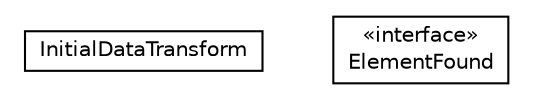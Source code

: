 #!/usr/local/bin/dot
#
# Class diagram 
# Generated by UMLGraph version R5_6-24-gf6e263 (http://www.umlgraph.org/)
#

digraph G {
	edge [fontname="Helvetica",fontsize=10,labelfontname="Helvetica",labelfontsize=10];
	node [fontname="Helvetica",fontsize=10,shape=plaintext];
	nodesep=0.25;
	ranksep=0.5;
	// com.elte.osz.etc.InitialDataTransform
	c154 [label=<<table title="com.elte.osz.etc.InitialDataTransform" border="0" cellborder="1" cellspacing="0" cellpadding="2" port="p" href="./InitialDataTransform.html">
		<tr><td><table border="0" cellspacing="0" cellpadding="1">
<tr><td align="center" balign="center"> InitialDataTransform </td></tr>
		</table></td></tr>
		</table>>, URL="./InitialDataTransform.html", fontname="Helvetica", fontcolor="black", fontsize=10.0];
	// com.elte.osz.etc.InitialDataTransform.ElementFound
	c155 [label=<<table title="com.elte.osz.etc.InitialDataTransform.ElementFound" border="0" cellborder="1" cellspacing="0" cellpadding="2" port="p" href="./InitialDataTransform.ElementFound.html">
		<tr><td><table border="0" cellspacing="0" cellpadding="1">
<tr><td align="center" balign="center"> &#171;interface&#187; </td></tr>
<tr><td align="center" balign="center"> ElementFound </td></tr>
		</table></td></tr>
		</table>>, URL="./InitialDataTransform.ElementFound.html", fontname="Helvetica", fontcolor="black", fontsize=10.0];
}

